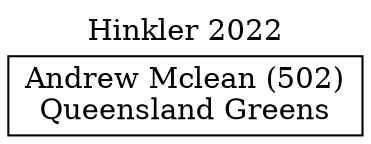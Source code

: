 // House preference flow
digraph "Andrew Mclean (502)_Hinkler_2022" {
	graph [label="Hinkler 2022" labelloc=t mclimit=10]
	node [shape=box]
	"Andrew Mclean (502)" [label="Andrew Mclean (502)
Queensland Greens"]
}
